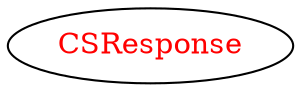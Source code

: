 digraph dependencyGraph {
 concentrate=true;
 ranksep="2.0";
 rankdir="LR"; 
 splines="ortho";
"CSResponse" [fontcolor="red"];
}